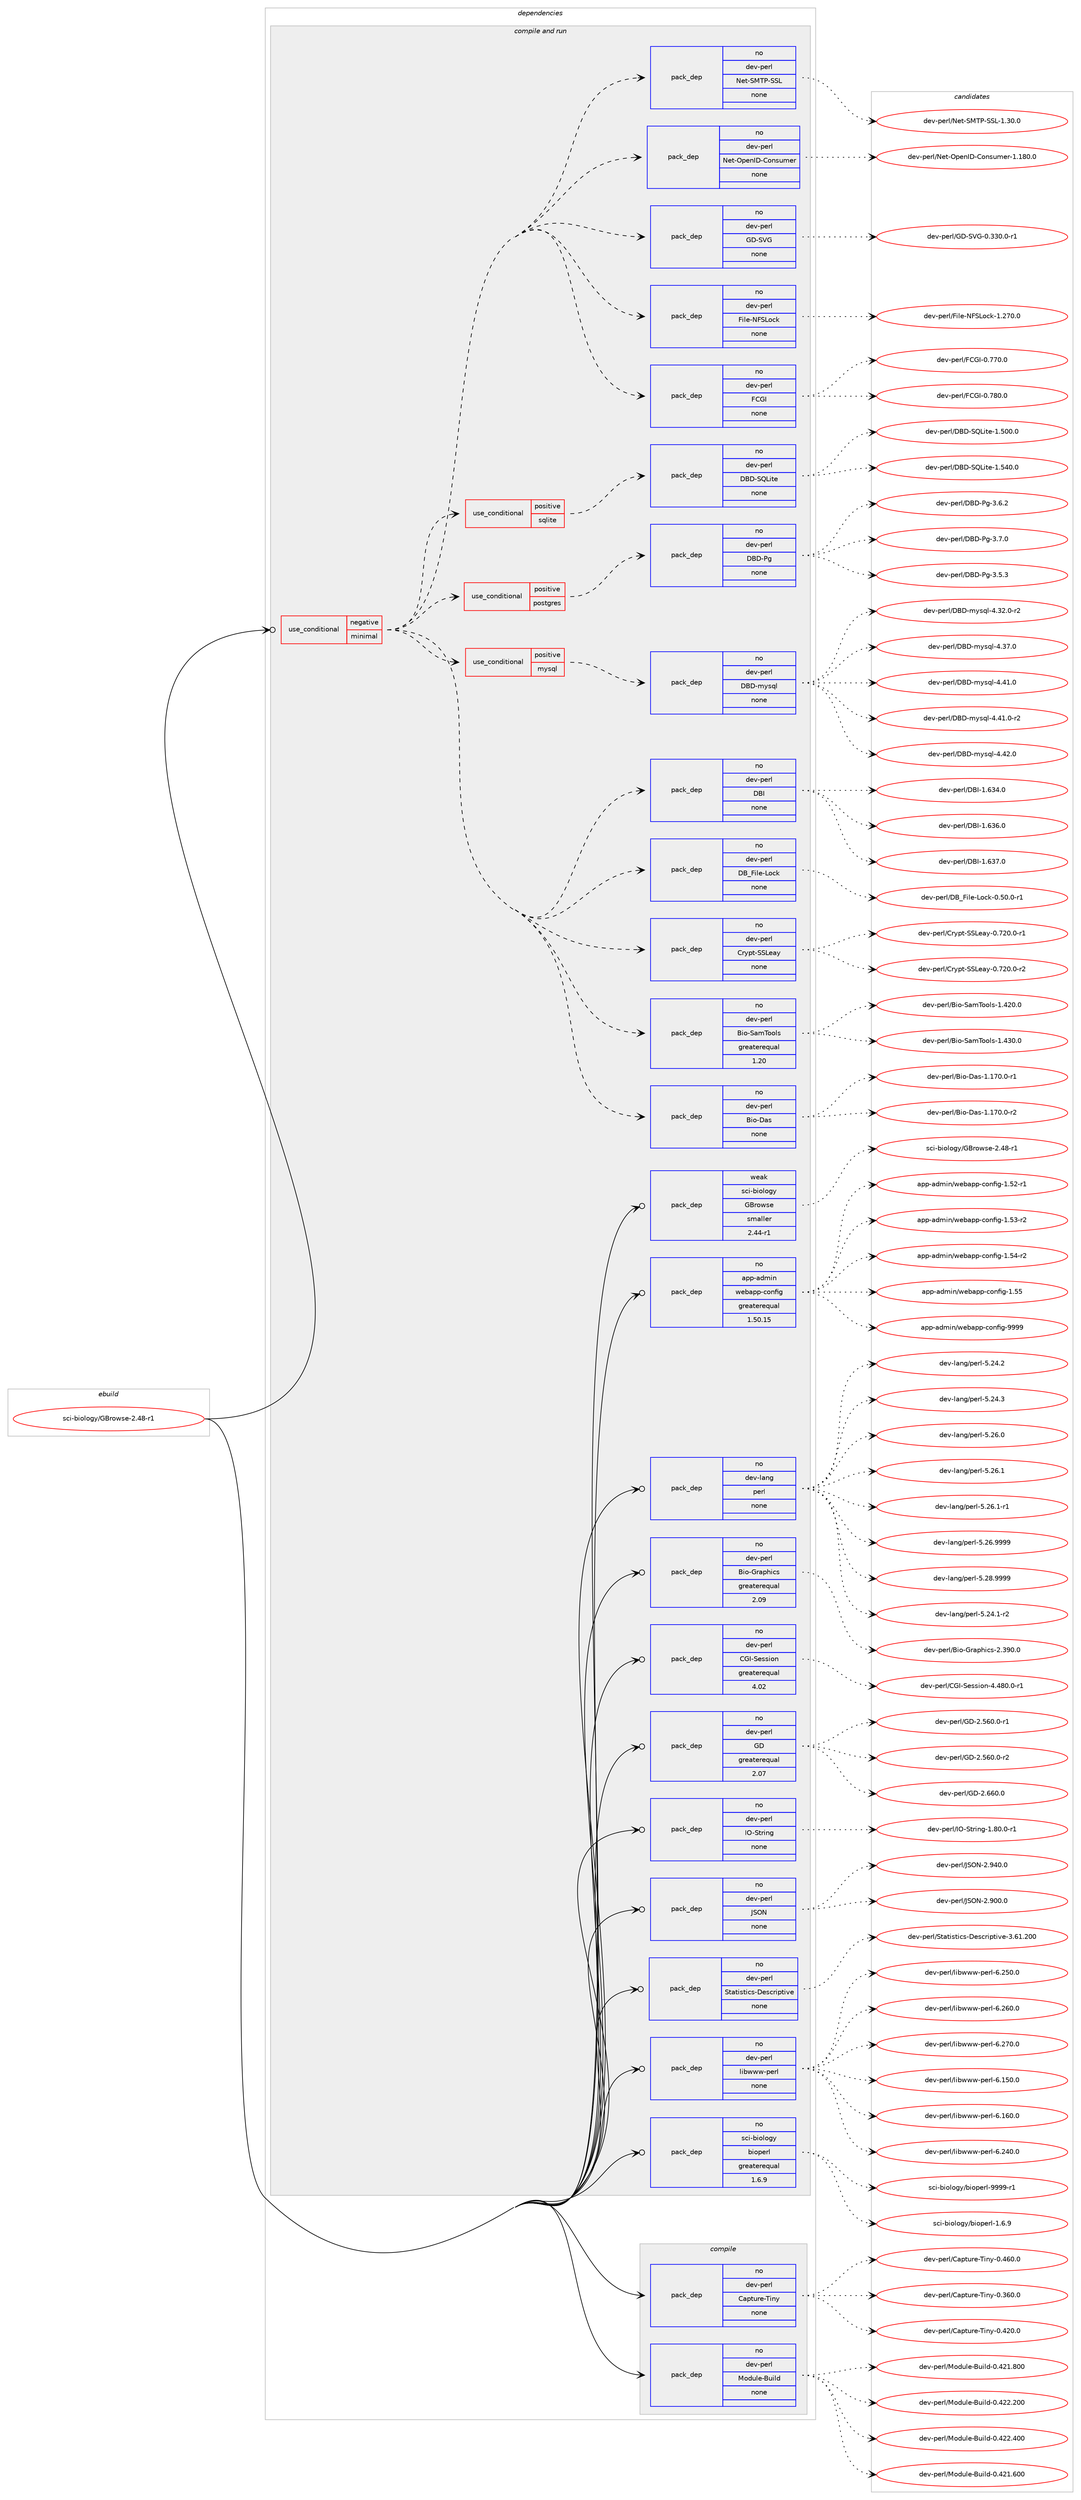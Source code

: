 digraph prolog {

# *************
# Graph options
# *************

newrank=true;
concentrate=true;
compound=true;
graph [rankdir=LR,fontname=Helvetica,fontsize=10,ranksep=1.5];#, ranksep=2.5, nodesep=0.2];
edge  [arrowhead=vee];
node  [fontname=Helvetica,fontsize=10];

# **********
# The ebuild
# **********

subgraph cluster_leftcol {
color=gray;
rank=same;
label=<<i>ebuild</i>>;
id [label="sci-biology/GBrowse-2.48-r1", color=red, width=4, href="../sci-biology/GBrowse-2.48-r1.svg"];
}

# ****************
# The dependencies
# ****************

subgraph cluster_midcol {
color=gray;
label=<<i>dependencies</i>>;
subgraph cluster_compile {
fillcolor="#eeeeee";
style=filled;
label=<<i>compile</i>>;
subgraph pack327087 {
dependency443946 [label=<<TABLE BORDER="0" CELLBORDER="1" CELLSPACING="0" CELLPADDING="4" WIDTH="220"><TR><TD ROWSPAN="6" CELLPADDING="30">pack_dep</TD></TR><TR><TD WIDTH="110">no</TD></TR><TR><TD>dev-perl</TD></TR><TR><TD>Capture-Tiny</TD></TR><TR><TD>none</TD></TR><TR><TD></TD></TR></TABLE>>, shape=none, color=blue];
}
id:e -> dependency443946:w [weight=20,style="solid",arrowhead="vee"];
subgraph pack327088 {
dependency443947 [label=<<TABLE BORDER="0" CELLBORDER="1" CELLSPACING="0" CELLPADDING="4" WIDTH="220"><TR><TD ROWSPAN="6" CELLPADDING="30">pack_dep</TD></TR><TR><TD WIDTH="110">no</TD></TR><TR><TD>dev-perl</TD></TR><TR><TD>Module-Build</TD></TR><TR><TD>none</TD></TR><TR><TD></TD></TR></TABLE>>, shape=none, color=blue];
}
id:e -> dependency443947:w [weight=20,style="solid",arrowhead="vee"];
}
subgraph cluster_compileandrun {
fillcolor="#eeeeee";
style=filled;
label=<<i>compile and run</i>>;
subgraph cond109188 {
dependency443948 [label=<<TABLE BORDER="0" CELLBORDER="1" CELLSPACING="0" CELLPADDING="4"><TR><TD ROWSPAN="3" CELLPADDING="10">use_conditional</TD></TR><TR><TD>negative</TD></TR><TR><TD>minimal</TD></TR></TABLE>>, shape=none, color=red];
subgraph pack327089 {
dependency443949 [label=<<TABLE BORDER="0" CELLBORDER="1" CELLSPACING="0" CELLPADDING="4" WIDTH="220"><TR><TD ROWSPAN="6" CELLPADDING="30">pack_dep</TD></TR><TR><TD WIDTH="110">no</TD></TR><TR><TD>dev-perl</TD></TR><TR><TD>Bio-Das</TD></TR><TR><TD>none</TD></TR><TR><TD></TD></TR></TABLE>>, shape=none, color=blue];
}
dependency443948:e -> dependency443949:w [weight=20,style="dashed",arrowhead="vee"];
subgraph pack327090 {
dependency443950 [label=<<TABLE BORDER="0" CELLBORDER="1" CELLSPACING="0" CELLPADDING="4" WIDTH="220"><TR><TD ROWSPAN="6" CELLPADDING="30">pack_dep</TD></TR><TR><TD WIDTH="110">no</TD></TR><TR><TD>dev-perl</TD></TR><TR><TD>Bio-SamTools</TD></TR><TR><TD>greaterequal</TD></TR><TR><TD>1.20</TD></TR></TABLE>>, shape=none, color=blue];
}
dependency443948:e -> dependency443950:w [weight=20,style="dashed",arrowhead="vee"];
subgraph pack327091 {
dependency443951 [label=<<TABLE BORDER="0" CELLBORDER="1" CELLSPACING="0" CELLPADDING="4" WIDTH="220"><TR><TD ROWSPAN="6" CELLPADDING="30">pack_dep</TD></TR><TR><TD WIDTH="110">no</TD></TR><TR><TD>dev-perl</TD></TR><TR><TD>Crypt-SSLeay</TD></TR><TR><TD>none</TD></TR><TR><TD></TD></TR></TABLE>>, shape=none, color=blue];
}
dependency443948:e -> dependency443951:w [weight=20,style="dashed",arrowhead="vee"];
subgraph pack327092 {
dependency443952 [label=<<TABLE BORDER="0" CELLBORDER="1" CELLSPACING="0" CELLPADDING="4" WIDTH="220"><TR><TD ROWSPAN="6" CELLPADDING="30">pack_dep</TD></TR><TR><TD WIDTH="110">no</TD></TR><TR><TD>dev-perl</TD></TR><TR><TD>DB_File-Lock</TD></TR><TR><TD>none</TD></TR><TR><TD></TD></TR></TABLE>>, shape=none, color=blue];
}
dependency443948:e -> dependency443952:w [weight=20,style="dashed",arrowhead="vee"];
subgraph pack327093 {
dependency443953 [label=<<TABLE BORDER="0" CELLBORDER="1" CELLSPACING="0" CELLPADDING="4" WIDTH="220"><TR><TD ROWSPAN="6" CELLPADDING="30">pack_dep</TD></TR><TR><TD WIDTH="110">no</TD></TR><TR><TD>dev-perl</TD></TR><TR><TD>DBI</TD></TR><TR><TD>none</TD></TR><TR><TD></TD></TR></TABLE>>, shape=none, color=blue];
}
dependency443948:e -> dependency443953:w [weight=20,style="dashed",arrowhead="vee"];
subgraph cond109189 {
dependency443954 [label=<<TABLE BORDER="0" CELLBORDER="1" CELLSPACING="0" CELLPADDING="4"><TR><TD ROWSPAN="3" CELLPADDING="10">use_conditional</TD></TR><TR><TD>positive</TD></TR><TR><TD>mysql</TD></TR></TABLE>>, shape=none, color=red];
subgraph pack327094 {
dependency443955 [label=<<TABLE BORDER="0" CELLBORDER="1" CELLSPACING="0" CELLPADDING="4" WIDTH="220"><TR><TD ROWSPAN="6" CELLPADDING="30">pack_dep</TD></TR><TR><TD WIDTH="110">no</TD></TR><TR><TD>dev-perl</TD></TR><TR><TD>DBD-mysql</TD></TR><TR><TD>none</TD></TR><TR><TD></TD></TR></TABLE>>, shape=none, color=blue];
}
dependency443954:e -> dependency443955:w [weight=20,style="dashed",arrowhead="vee"];
}
dependency443948:e -> dependency443954:w [weight=20,style="dashed",arrowhead="vee"];
subgraph cond109190 {
dependency443956 [label=<<TABLE BORDER="0" CELLBORDER="1" CELLSPACING="0" CELLPADDING="4"><TR><TD ROWSPAN="3" CELLPADDING="10">use_conditional</TD></TR><TR><TD>positive</TD></TR><TR><TD>postgres</TD></TR></TABLE>>, shape=none, color=red];
subgraph pack327095 {
dependency443957 [label=<<TABLE BORDER="0" CELLBORDER="1" CELLSPACING="0" CELLPADDING="4" WIDTH="220"><TR><TD ROWSPAN="6" CELLPADDING="30">pack_dep</TD></TR><TR><TD WIDTH="110">no</TD></TR><TR><TD>dev-perl</TD></TR><TR><TD>DBD-Pg</TD></TR><TR><TD>none</TD></TR><TR><TD></TD></TR></TABLE>>, shape=none, color=blue];
}
dependency443956:e -> dependency443957:w [weight=20,style="dashed",arrowhead="vee"];
}
dependency443948:e -> dependency443956:w [weight=20,style="dashed",arrowhead="vee"];
subgraph cond109191 {
dependency443958 [label=<<TABLE BORDER="0" CELLBORDER="1" CELLSPACING="0" CELLPADDING="4"><TR><TD ROWSPAN="3" CELLPADDING="10">use_conditional</TD></TR><TR><TD>positive</TD></TR><TR><TD>sqlite</TD></TR></TABLE>>, shape=none, color=red];
subgraph pack327096 {
dependency443959 [label=<<TABLE BORDER="0" CELLBORDER="1" CELLSPACING="0" CELLPADDING="4" WIDTH="220"><TR><TD ROWSPAN="6" CELLPADDING="30">pack_dep</TD></TR><TR><TD WIDTH="110">no</TD></TR><TR><TD>dev-perl</TD></TR><TR><TD>DBD-SQLite</TD></TR><TR><TD>none</TD></TR><TR><TD></TD></TR></TABLE>>, shape=none, color=blue];
}
dependency443958:e -> dependency443959:w [weight=20,style="dashed",arrowhead="vee"];
}
dependency443948:e -> dependency443958:w [weight=20,style="dashed",arrowhead="vee"];
subgraph pack327097 {
dependency443960 [label=<<TABLE BORDER="0" CELLBORDER="1" CELLSPACING="0" CELLPADDING="4" WIDTH="220"><TR><TD ROWSPAN="6" CELLPADDING="30">pack_dep</TD></TR><TR><TD WIDTH="110">no</TD></TR><TR><TD>dev-perl</TD></TR><TR><TD>FCGI</TD></TR><TR><TD>none</TD></TR><TR><TD></TD></TR></TABLE>>, shape=none, color=blue];
}
dependency443948:e -> dependency443960:w [weight=20,style="dashed",arrowhead="vee"];
subgraph pack327098 {
dependency443961 [label=<<TABLE BORDER="0" CELLBORDER="1" CELLSPACING="0" CELLPADDING="4" WIDTH="220"><TR><TD ROWSPAN="6" CELLPADDING="30">pack_dep</TD></TR><TR><TD WIDTH="110">no</TD></TR><TR><TD>dev-perl</TD></TR><TR><TD>File-NFSLock</TD></TR><TR><TD>none</TD></TR><TR><TD></TD></TR></TABLE>>, shape=none, color=blue];
}
dependency443948:e -> dependency443961:w [weight=20,style="dashed",arrowhead="vee"];
subgraph pack327099 {
dependency443962 [label=<<TABLE BORDER="0" CELLBORDER="1" CELLSPACING="0" CELLPADDING="4" WIDTH="220"><TR><TD ROWSPAN="6" CELLPADDING="30">pack_dep</TD></TR><TR><TD WIDTH="110">no</TD></TR><TR><TD>dev-perl</TD></TR><TR><TD>GD-SVG</TD></TR><TR><TD>none</TD></TR><TR><TD></TD></TR></TABLE>>, shape=none, color=blue];
}
dependency443948:e -> dependency443962:w [weight=20,style="dashed",arrowhead="vee"];
subgraph pack327100 {
dependency443963 [label=<<TABLE BORDER="0" CELLBORDER="1" CELLSPACING="0" CELLPADDING="4" WIDTH="220"><TR><TD ROWSPAN="6" CELLPADDING="30">pack_dep</TD></TR><TR><TD WIDTH="110">no</TD></TR><TR><TD>dev-perl</TD></TR><TR><TD>Net-OpenID-Consumer</TD></TR><TR><TD>none</TD></TR><TR><TD></TD></TR></TABLE>>, shape=none, color=blue];
}
dependency443948:e -> dependency443963:w [weight=20,style="dashed",arrowhead="vee"];
subgraph pack327101 {
dependency443964 [label=<<TABLE BORDER="0" CELLBORDER="1" CELLSPACING="0" CELLPADDING="4" WIDTH="220"><TR><TD ROWSPAN="6" CELLPADDING="30">pack_dep</TD></TR><TR><TD WIDTH="110">no</TD></TR><TR><TD>dev-perl</TD></TR><TR><TD>Net-SMTP-SSL</TD></TR><TR><TD>none</TD></TR><TR><TD></TD></TR></TABLE>>, shape=none, color=blue];
}
dependency443948:e -> dependency443964:w [weight=20,style="dashed",arrowhead="vee"];
}
id:e -> dependency443948:w [weight=20,style="solid",arrowhead="odotvee"];
subgraph pack327102 {
dependency443965 [label=<<TABLE BORDER="0" CELLBORDER="1" CELLSPACING="0" CELLPADDING="4" WIDTH="220"><TR><TD ROWSPAN="6" CELLPADDING="30">pack_dep</TD></TR><TR><TD WIDTH="110">no</TD></TR><TR><TD>app-admin</TD></TR><TR><TD>webapp-config</TD></TR><TR><TD>greaterequal</TD></TR><TR><TD>1.50.15</TD></TR></TABLE>>, shape=none, color=blue];
}
id:e -> dependency443965:w [weight=20,style="solid",arrowhead="odotvee"];
subgraph pack327103 {
dependency443966 [label=<<TABLE BORDER="0" CELLBORDER="1" CELLSPACING="0" CELLPADDING="4" WIDTH="220"><TR><TD ROWSPAN="6" CELLPADDING="30">pack_dep</TD></TR><TR><TD WIDTH="110">no</TD></TR><TR><TD>dev-lang</TD></TR><TR><TD>perl</TD></TR><TR><TD>none</TD></TR><TR><TD></TD></TR></TABLE>>, shape=none, color=blue];
}
id:e -> dependency443966:w [weight=20,style="solid",arrowhead="odotvee"];
subgraph pack327104 {
dependency443967 [label=<<TABLE BORDER="0" CELLBORDER="1" CELLSPACING="0" CELLPADDING="4" WIDTH="220"><TR><TD ROWSPAN="6" CELLPADDING="30">pack_dep</TD></TR><TR><TD WIDTH="110">no</TD></TR><TR><TD>dev-perl</TD></TR><TR><TD>Bio-Graphics</TD></TR><TR><TD>greaterequal</TD></TR><TR><TD>2.09</TD></TR></TABLE>>, shape=none, color=blue];
}
id:e -> dependency443967:w [weight=20,style="solid",arrowhead="odotvee"];
subgraph pack327105 {
dependency443968 [label=<<TABLE BORDER="0" CELLBORDER="1" CELLSPACING="0" CELLPADDING="4" WIDTH="220"><TR><TD ROWSPAN="6" CELLPADDING="30">pack_dep</TD></TR><TR><TD WIDTH="110">no</TD></TR><TR><TD>dev-perl</TD></TR><TR><TD>CGI-Session</TD></TR><TR><TD>greaterequal</TD></TR><TR><TD>4.02</TD></TR></TABLE>>, shape=none, color=blue];
}
id:e -> dependency443968:w [weight=20,style="solid",arrowhead="odotvee"];
subgraph pack327106 {
dependency443969 [label=<<TABLE BORDER="0" CELLBORDER="1" CELLSPACING="0" CELLPADDING="4" WIDTH="220"><TR><TD ROWSPAN="6" CELLPADDING="30">pack_dep</TD></TR><TR><TD WIDTH="110">no</TD></TR><TR><TD>dev-perl</TD></TR><TR><TD>GD</TD></TR><TR><TD>greaterequal</TD></TR><TR><TD>2.07</TD></TR></TABLE>>, shape=none, color=blue];
}
id:e -> dependency443969:w [weight=20,style="solid",arrowhead="odotvee"];
subgraph pack327107 {
dependency443970 [label=<<TABLE BORDER="0" CELLBORDER="1" CELLSPACING="0" CELLPADDING="4" WIDTH="220"><TR><TD ROWSPAN="6" CELLPADDING="30">pack_dep</TD></TR><TR><TD WIDTH="110">no</TD></TR><TR><TD>dev-perl</TD></TR><TR><TD>IO-String</TD></TR><TR><TD>none</TD></TR><TR><TD></TD></TR></TABLE>>, shape=none, color=blue];
}
id:e -> dependency443970:w [weight=20,style="solid",arrowhead="odotvee"];
subgraph pack327108 {
dependency443971 [label=<<TABLE BORDER="0" CELLBORDER="1" CELLSPACING="0" CELLPADDING="4" WIDTH="220"><TR><TD ROWSPAN="6" CELLPADDING="30">pack_dep</TD></TR><TR><TD WIDTH="110">no</TD></TR><TR><TD>dev-perl</TD></TR><TR><TD>JSON</TD></TR><TR><TD>none</TD></TR><TR><TD></TD></TR></TABLE>>, shape=none, color=blue];
}
id:e -> dependency443971:w [weight=20,style="solid",arrowhead="odotvee"];
subgraph pack327109 {
dependency443972 [label=<<TABLE BORDER="0" CELLBORDER="1" CELLSPACING="0" CELLPADDING="4" WIDTH="220"><TR><TD ROWSPAN="6" CELLPADDING="30">pack_dep</TD></TR><TR><TD WIDTH="110">no</TD></TR><TR><TD>dev-perl</TD></TR><TR><TD>Statistics-Descriptive</TD></TR><TR><TD>none</TD></TR><TR><TD></TD></TR></TABLE>>, shape=none, color=blue];
}
id:e -> dependency443972:w [weight=20,style="solid",arrowhead="odotvee"];
subgraph pack327110 {
dependency443973 [label=<<TABLE BORDER="0" CELLBORDER="1" CELLSPACING="0" CELLPADDING="4" WIDTH="220"><TR><TD ROWSPAN="6" CELLPADDING="30">pack_dep</TD></TR><TR><TD WIDTH="110">no</TD></TR><TR><TD>dev-perl</TD></TR><TR><TD>libwww-perl</TD></TR><TR><TD>none</TD></TR><TR><TD></TD></TR></TABLE>>, shape=none, color=blue];
}
id:e -> dependency443973:w [weight=20,style="solid",arrowhead="odotvee"];
subgraph pack327111 {
dependency443974 [label=<<TABLE BORDER="0" CELLBORDER="1" CELLSPACING="0" CELLPADDING="4" WIDTH="220"><TR><TD ROWSPAN="6" CELLPADDING="30">pack_dep</TD></TR><TR><TD WIDTH="110">no</TD></TR><TR><TD>sci-biology</TD></TR><TR><TD>bioperl</TD></TR><TR><TD>greaterequal</TD></TR><TR><TD>1.6.9</TD></TR></TABLE>>, shape=none, color=blue];
}
id:e -> dependency443974:w [weight=20,style="solid",arrowhead="odotvee"];
subgraph pack327112 {
dependency443975 [label=<<TABLE BORDER="0" CELLBORDER="1" CELLSPACING="0" CELLPADDING="4" WIDTH="220"><TR><TD ROWSPAN="6" CELLPADDING="30">pack_dep</TD></TR><TR><TD WIDTH="110">weak</TD></TR><TR><TD>sci-biology</TD></TR><TR><TD>GBrowse</TD></TR><TR><TD>smaller</TD></TR><TR><TD>2.44-r1</TD></TR></TABLE>>, shape=none, color=blue];
}
id:e -> dependency443975:w [weight=20,style="solid",arrowhead="odotvee"];
}
subgraph cluster_run {
fillcolor="#eeeeee";
style=filled;
label=<<i>run</i>>;
}
}

# **************
# The candidates
# **************

subgraph cluster_choices {
rank=same;
color=gray;
label=<<i>candidates</i>>;

subgraph choice327087 {
color=black;
nodesep=1;
choice1001011184511210111410847679711211611711410145841051101214548465154484648 [label="dev-perl/Capture-Tiny-0.360.0", color=red, width=4,href="../dev-perl/Capture-Tiny-0.360.0.svg"];
choice1001011184511210111410847679711211611711410145841051101214548465250484648 [label="dev-perl/Capture-Tiny-0.420.0", color=red, width=4,href="../dev-perl/Capture-Tiny-0.420.0.svg"];
choice1001011184511210111410847679711211611711410145841051101214548465254484648 [label="dev-perl/Capture-Tiny-0.460.0", color=red, width=4,href="../dev-perl/Capture-Tiny-0.460.0.svg"];
dependency443946:e -> choice1001011184511210111410847679711211611711410145841051101214548465154484648:w [style=dotted,weight="100"];
dependency443946:e -> choice1001011184511210111410847679711211611711410145841051101214548465250484648:w [style=dotted,weight="100"];
dependency443946:e -> choice1001011184511210111410847679711211611711410145841051101214548465254484648:w [style=dotted,weight="100"];
}
subgraph choice327088 {
color=black;
nodesep=1;
choice100101118451121011141084777111100117108101456611710510810045484652504946544848 [label="dev-perl/Module-Build-0.421.600", color=red, width=4,href="../dev-perl/Module-Build-0.421.600.svg"];
choice100101118451121011141084777111100117108101456611710510810045484652504946564848 [label="dev-perl/Module-Build-0.421.800", color=red, width=4,href="../dev-perl/Module-Build-0.421.800.svg"];
choice100101118451121011141084777111100117108101456611710510810045484652505046504848 [label="dev-perl/Module-Build-0.422.200", color=red, width=4,href="../dev-perl/Module-Build-0.422.200.svg"];
choice100101118451121011141084777111100117108101456611710510810045484652505046524848 [label="dev-perl/Module-Build-0.422.400", color=red, width=4,href="../dev-perl/Module-Build-0.422.400.svg"];
dependency443947:e -> choice100101118451121011141084777111100117108101456611710510810045484652504946544848:w [style=dotted,weight="100"];
dependency443947:e -> choice100101118451121011141084777111100117108101456611710510810045484652504946564848:w [style=dotted,weight="100"];
dependency443947:e -> choice100101118451121011141084777111100117108101456611710510810045484652505046504848:w [style=dotted,weight="100"];
dependency443947:e -> choice100101118451121011141084777111100117108101456611710510810045484652505046524848:w [style=dotted,weight="100"];
}
subgraph choice327089 {
color=black;
nodesep=1;
choice10010111845112101114108476610511145689711545494649554846484511449 [label="dev-perl/Bio-Das-1.170.0-r1", color=red, width=4,href="../dev-perl/Bio-Das-1.170.0-r1.svg"];
choice10010111845112101114108476610511145689711545494649554846484511450 [label="dev-perl/Bio-Das-1.170.0-r2", color=red, width=4,href="../dev-perl/Bio-Das-1.170.0-r2.svg"];
dependency443949:e -> choice10010111845112101114108476610511145689711545494649554846484511449:w [style=dotted,weight="100"];
dependency443949:e -> choice10010111845112101114108476610511145689711545494649554846484511450:w [style=dotted,weight="100"];
}
subgraph choice327090 {
color=black;
nodesep=1;
choice100101118451121011141084766105111458397109841111111081154549465250484648 [label="dev-perl/Bio-SamTools-1.420.0", color=red, width=4,href="../dev-perl/Bio-SamTools-1.420.0.svg"];
choice100101118451121011141084766105111458397109841111111081154549465251484648 [label="dev-perl/Bio-SamTools-1.430.0", color=red, width=4,href="../dev-perl/Bio-SamTools-1.430.0.svg"];
dependency443950:e -> choice100101118451121011141084766105111458397109841111111081154549465250484648:w [style=dotted,weight="100"];
dependency443950:e -> choice100101118451121011141084766105111458397109841111111081154549465251484648:w [style=dotted,weight="100"];
}
subgraph choice327091 {
color=black;
nodesep=1;
choice100101118451121011141084767114121112116458383761019712145484655504846484511449 [label="dev-perl/Crypt-SSLeay-0.720.0-r1", color=red, width=4,href="../dev-perl/Crypt-SSLeay-0.720.0-r1.svg"];
choice100101118451121011141084767114121112116458383761019712145484655504846484511450 [label="dev-perl/Crypt-SSLeay-0.720.0-r2", color=red, width=4,href="../dev-perl/Crypt-SSLeay-0.720.0-r2.svg"];
dependency443951:e -> choice100101118451121011141084767114121112116458383761019712145484655504846484511449:w [style=dotted,weight="100"];
dependency443951:e -> choice100101118451121011141084767114121112116458383761019712145484655504846484511450:w [style=dotted,weight="100"];
}
subgraph choice327092 {
color=black;
nodesep=1;
choice100101118451121011141084768669570105108101457611199107454846534846484511449 [label="dev-perl/DB_File-Lock-0.50.0-r1", color=red, width=4,href="../dev-perl/DB_File-Lock-0.50.0-r1.svg"];
dependency443952:e -> choice100101118451121011141084768669570105108101457611199107454846534846484511449:w [style=dotted,weight="100"];
}
subgraph choice327093 {
color=black;
nodesep=1;
choice10010111845112101114108476866734549465451524648 [label="dev-perl/DBI-1.634.0", color=red, width=4,href="../dev-perl/DBI-1.634.0.svg"];
choice10010111845112101114108476866734549465451544648 [label="dev-perl/DBI-1.636.0", color=red, width=4,href="../dev-perl/DBI-1.636.0.svg"];
choice10010111845112101114108476866734549465451554648 [label="dev-perl/DBI-1.637.0", color=red, width=4,href="../dev-perl/DBI-1.637.0.svg"];
dependency443953:e -> choice10010111845112101114108476866734549465451524648:w [style=dotted,weight="100"];
dependency443953:e -> choice10010111845112101114108476866734549465451544648:w [style=dotted,weight="100"];
dependency443953:e -> choice10010111845112101114108476866734549465451554648:w [style=dotted,weight="100"];
}
subgraph choice327094 {
color=black;
nodesep=1;
choice100101118451121011141084768666845109121115113108455246515046484511450 [label="dev-perl/DBD-mysql-4.32.0-r2", color=red, width=4,href="../dev-perl/DBD-mysql-4.32.0-r2.svg"];
choice10010111845112101114108476866684510912111511310845524651554648 [label="dev-perl/DBD-mysql-4.37.0", color=red, width=4,href="../dev-perl/DBD-mysql-4.37.0.svg"];
choice10010111845112101114108476866684510912111511310845524652494648 [label="dev-perl/DBD-mysql-4.41.0", color=red, width=4,href="../dev-perl/DBD-mysql-4.41.0.svg"];
choice100101118451121011141084768666845109121115113108455246524946484511450 [label="dev-perl/DBD-mysql-4.41.0-r2", color=red, width=4,href="../dev-perl/DBD-mysql-4.41.0-r2.svg"];
choice10010111845112101114108476866684510912111511310845524652504648 [label="dev-perl/DBD-mysql-4.42.0", color=red, width=4,href="../dev-perl/DBD-mysql-4.42.0.svg"];
dependency443955:e -> choice100101118451121011141084768666845109121115113108455246515046484511450:w [style=dotted,weight="100"];
dependency443955:e -> choice10010111845112101114108476866684510912111511310845524651554648:w [style=dotted,weight="100"];
dependency443955:e -> choice10010111845112101114108476866684510912111511310845524652494648:w [style=dotted,weight="100"];
dependency443955:e -> choice100101118451121011141084768666845109121115113108455246524946484511450:w [style=dotted,weight="100"];
dependency443955:e -> choice10010111845112101114108476866684510912111511310845524652504648:w [style=dotted,weight="100"];
}
subgraph choice327095 {
color=black;
nodesep=1;
choice10010111845112101114108476866684580103455146534651 [label="dev-perl/DBD-Pg-3.5.3", color=red, width=4,href="../dev-perl/DBD-Pg-3.5.3.svg"];
choice10010111845112101114108476866684580103455146544650 [label="dev-perl/DBD-Pg-3.6.2", color=red, width=4,href="../dev-perl/DBD-Pg-3.6.2.svg"];
choice10010111845112101114108476866684580103455146554648 [label="dev-perl/DBD-Pg-3.7.0", color=red, width=4,href="../dev-perl/DBD-Pg-3.7.0.svg"];
dependency443957:e -> choice10010111845112101114108476866684580103455146534651:w [style=dotted,weight="100"];
dependency443957:e -> choice10010111845112101114108476866684580103455146544650:w [style=dotted,weight="100"];
dependency443957:e -> choice10010111845112101114108476866684580103455146554648:w [style=dotted,weight="100"];
}
subgraph choice327096 {
color=black;
nodesep=1;
choice1001011184511210111410847686668458381761051161014549465348484648 [label="dev-perl/DBD-SQLite-1.500.0", color=red, width=4,href="../dev-perl/DBD-SQLite-1.500.0.svg"];
choice1001011184511210111410847686668458381761051161014549465352484648 [label="dev-perl/DBD-SQLite-1.540.0", color=red, width=4,href="../dev-perl/DBD-SQLite-1.540.0.svg"];
dependency443959:e -> choice1001011184511210111410847686668458381761051161014549465348484648:w [style=dotted,weight="100"];
dependency443959:e -> choice1001011184511210111410847686668458381761051161014549465352484648:w [style=dotted,weight="100"];
}
subgraph choice327097 {
color=black;
nodesep=1;
choice1001011184511210111410847706771734548465555484648 [label="dev-perl/FCGI-0.770.0", color=red, width=4,href="../dev-perl/FCGI-0.770.0.svg"];
choice1001011184511210111410847706771734548465556484648 [label="dev-perl/FCGI-0.780.0", color=red, width=4,href="../dev-perl/FCGI-0.780.0.svg"];
dependency443960:e -> choice1001011184511210111410847706771734548465555484648:w [style=dotted,weight="100"];
dependency443960:e -> choice1001011184511210111410847706771734548465556484648:w [style=dotted,weight="100"];
}
subgraph choice327098 {
color=black;
nodesep=1;
choice1001011184511210111410847701051081014578708376111991074549465055484648 [label="dev-perl/File-NFSLock-1.270.0", color=red, width=4,href="../dev-perl/File-NFSLock-1.270.0.svg"];
dependency443961:e -> choice1001011184511210111410847701051081014578708376111991074549465055484648:w [style=dotted,weight="100"];
}
subgraph choice327099 {
color=black;
nodesep=1;
choice100101118451121011141084771684583867145484651514846484511449 [label="dev-perl/GD-SVG-0.330.0-r1", color=red, width=4,href="../dev-perl/GD-SVG-0.330.0-r1.svg"];
dependency443962:e -> choice100101118451121011141084771684583867145484651514846484511449:w [style=dotted,weight="100"];
}
subgraph choice327100 {
color=black;
nodesep=1;
choice1001011184511210111410847781011164579112101110736845671111101151171091011144549464956484648 [label="dev-perl/Net-OpenID-Consumer-1.180.0", color=red, width=4,href="../dev-perl/Net-OpenID-Consumer-1.180.0.svg"];
dependency443963:e -> choice1001011184511210111410847781011164579112101110736845671111101151171091011144549464956484648:w [style=dotted,weight="100"];
}
subgraph choice327101 {
color=black;
nodesep=1;
choice10010111845112101114108477810111645837784804583837645494651484648 [label="dev-perl/Net-SMTP-SSL-1.30.0", color=red, width=4,href="../dev-perl/Net-SMTP-SSL-1.30.0.svg"];
dependency443964:e -> choice10010111845112101114108477810111645837784804583837645494651484648:w [style=dotted,weight="100"];
}
subgraph choice327102 {
color=black;
nodesep=1;
choice971121124597100109105110471191019897112112459911111010210510345494653504511449 [label="app-admin/webapp-config-1.52-r1", color=red, width=4,href="../app-admin/webapp-config-1.52-r1.svg"];
choice971121124597100109105110471191019897112112459911111010210510345494653514511450 [label="app-admin/webapp-config-1.53-r2", color=red, width=4,href="../app-admin/webapp-config-1.53-r2.svg"];
choice971121124597100109105110471191019897112112459911111010210510345494653524511450 [label="app-admin/webapp-config-1.54-r2", color=red, width=4,href="../app-admin/webapp-config-1.54-r2.svg"];
choice97112112459710010910511047119101989711211245991111101021051034549465353 [label="app-admin/webapp-config-1.55", color=red, width=4,href="../app-admin/webapp-config-1.55.svg"];
choice97112112459710010910511047119101989711211245991111101021051034557575757 [label="app-admin/webapp-config-9999", color=red, width=4,href="../app-admin/webapp-config-9999.svg"];
dependency443965:e -> choice971121124597100109105110471191019897112112459911111010210510345494653504511449:w [style=dotted,weight="100"];
dependency443965:e -> choice971121124597100109105110471191019897112112459911111010210510345494653514511450:w [style=dotted,weight="100"];
dependency443965:e -> choice971121124597100109105110471191019897112112459911111010210510345494653524511450:w [style=dotted,weight="100"];
dependency443965:e -> choice97112112459710010910511047119101989711211245991111101021051034549465353:w [style=dotted,weight="100"];
dependency443965:e -> choice97112112459710010910511047119101989711211245991111101021051034557575757:w [style=dotted,weight="100"];
}
subgraph choice327103 {
color=black;
nodesep=1;
choice100101118451089711010347112101114108455346505246494511450 [label="dev-lang/perl-5.24.1-r2", color=red, width=4,href="../dev-lang/perl-5.24.1-r2.svg"];
choice10010111845108971101034711210111410845534650524650 [label="dev-lang/perl-5.24.2", color=red, width=4,href="../dev-lang/perl-5.24.2.svg"];
choice10010111845108971101034711210111410845534650524651 [label="dev-lang/perl-5.24.3", color=red, width=4,href="../dev-lang/perl-5.24.3.svg"];
choice10010111845108971101034711210111410845534650544648 [label="dev-lang/perl-5.26.0", color=red, width=4,href="../dev-lang/perl-5.26.0.svg"];
choice10010111845108971101034711210111410845534650544649 [label="dev-lang/perl-5.26.1", color=red, width=4,href="../dev-lang/perl-5.26.1.svg"];
choice100101118451089711010347112101114108455346505446494511449 [label="dev-lang/perl-5.26.1-r1", color=red, width=4,href="../dev-lang/perl-5.26.1-r1.svg"];
choice10010111845108971101034711210111410845534650544657575757 [label="dev-lang/perl-5.26.9999", color=red, width=4,href="../dev-lang/perl-5.26.9999.svg"];
choice10010111845108971101034711210111410845534650564657575757 [label="dev-lang/perl-5.28.9999", color=red, width=4,href="../dev-lang/perl-5.28.9999.svg"];
dependency443966:e -> choice100101118451089711010347112101114108455346505246494511450:w [style=dotted,weight="100"];
dependency443966:e -> choice10010111845108971101034711210111410845534650524650:w [style=dotted,weight="100"];
dependency443966:e -> choice10010111845108971101034711210111410845534650524651:w [style=dotted,weight="100"];
dependency443966:e -> choice10010111845108971101034711210111410845534650544648:w [style=dotted,weight="100"];
dependency443966:e -> choice10010111845108971101034711210111410845534650544649:w [style=dotted,weight="100"];
dependency443966:e -> choice100101118451089711010347112101114108455346505446494511449:w [style=dotted,weight="100"];
dependency443966:e -> choice10010111845108971101034711210111410845534650544657575757:w [style=dotted,weight="100"];
dependency443966:e -> choice10010111845108971101034711210111410845534650564657575757:w [style=dotted,weight="100"];
}
subgraph choice327104 {
color=black;
nodesep=1;
choice100101118451121011141084766105111457111497112104105991154550465157484648 [label="dev-perl/Bio-Graphics-2.390.0", color=red, width=4,href="../dev-perl/Bio-Graphics-2.390.0.svg"];
dependency443967:e -> choice100101118451121011141084766105111457111497112104105991154550465157484648:w [style=dotted,weight="100"];
}
subgraph choice327105 {
color=black;
nodesep=1;
choice1001011184511210111410847677173458310111511510511111045524652564846484511449 [label="dev-perl/CGI-Session-4.480.0-r1", color=red, width=4,href="../dev-perl/CGI-Session-4.480.0-r1.svg"];
dependency443968:e -> choice1001011184511210111410847677173458310111511510511111045524652564846484511449:w [style=dotted,weight="100"];
}
subgraph choice327106 {
color=black;
nodesep=1;
choice1001011184511210111410847716845504653544846484511449 [label="dev-perl/GD-2.560.0-r1", color=red, width=4,href="../dev-perl/GD-2.560.0-r1.svg"];
choice1001011184511210111410847716845504653544846484511450 [label="dev-perl/GD-2.560.0-r2", color=red, width=4,href="../dev-perl/GD-2.560.0-r2.svg"];
choice100101118451121011141084771684550465454484648 [label="dev-perl/GD-2.660.0", color=red, width=4,href="../dev-perl/GD-2.660.0.svg"];
dependency443969:e -> choice1001011184511210111410847716845504653544846484511449:w [style=dotted,weight="100"];
dependency443969:e -> choice1001011184511210111410847716845504653544846484511450:w [style=dotted,weight="100"];
dependency443969:e -> choice100101118451121011141084771684550465454484648:w [style=dotted,weight="100"];
}
subgraph choice327107 {
color=black;
nodesep=1;
choice100101118451121011141084773794583116114105110103454946564846484511449 [label="dev-perl/IO-String-1.80.0-r1", color=red, width=4,href="../dev-perl/IO-String-1.80.0-r1.svg"];
dependency443970:e -> choice100101118451121011141084773794583116114105110103454946564846484511449:w [style=dotted,weight="100"];
}
subgraph choice327108 {
color=black;
nodesep=1;
choice1001011184511210111410847748379784550465748484648 [label="dev-perl/JSON-2.900.0", color=red, width=4,href="../dev-perl/JSON-2.900.0.svg"];
choice1001011184511210111410847748379784550465752484648 [label="dev-perl/JSON-2.940.0", color=red, width=4,href="../dev-perl/JSON-2.940.0.svg"];
dependency443971:e -> choice1001011184511210111410847748379784550465748484648:w [style=dotted,weight="100"];
dependency443971:e -> choice1001011184511210111410847748379784550465752484648:w [style=dotted,weight="100"];
}
subgraph choice327109 {
color=black;
nodesep=1;
choice1001011184511210111410847831169711610511511610599115456810111599114105112116105118101455146544946504848 [label="dev-perl/Statistics-Descriptive-3.61.200", color=red, width=4,href="../dev-perl/Statistics-Descriptive-3.61.200.svg"];
dependency443972:e -> choice1001011184511210111410847831169711610511511610599115456810111599114105112116105118101455146544946504848:w [style=dotted,weight="100"];
}
subgraph choice327110 {
color=black;
nodesep=1;
choice100101118451121011141084710810598119119119451121011141084554464953484648 [label="dev-perl/libwww-perl-6.150.0", color=red, width=4,href="../dev-perl/libwww-perl-6.150.0.svg"];
choice100101118451121011141084710810598119119119451121011141084554464954484648 [label="dev-perl/libwww-perl-6.160.0", color=red, width=4,href="../dev-perl/libwww-perl-6.160.0.svg"];
choice100101118451121011141084710810598119119119451121011141084554465052484648 [label="dev-perl/libwww-perl-6.240.0", color=red, width=4,href="../dev-perl/libwww-perl-6.240.0.svg"];
choice100101118451121011141084710810598119119119451121011141084554465053484648 [label="dev-perl/libwww-perl-6.250.0", color=red, width=4,href="../dev-perl/libwww-perl-6.250.0.svg"];
choice100101118451121011141084710810598119119119451121011141084554465054484648 [label="dev-perl/libwww-perl-6.260.0", color=red, width=4,href="../dev-perl/libwww-perl-6.260.0.svg"];
choice100101118451121011141084710810598119119119451121011141084554465055484648 [label="dev-perl/libwww-perl-6.270.0", color=red, width=4,href="../dev-perl/libwww-perl-6.270.0.svg"];
dependency443973:e -> choice100101118451121011141084710810598119119119451121011141084554464953484648:w [style=dotted,weight="100"];
dependency443973:e -> choice100101118451121011141084710810598119119119451121011141084554464954484648:w [style=dotted,weight="100"];
dependency443973:e -> choice100101118451121011141084710810598119119119451121011141084554465052484648:w [style=dotted,weight="100"];
dependency443973:e -> choice100101118451121011141084710810598119119119451121011141084554465053484648:w [style=dotted,weight="100"];
dependency443973:e -> choice100101118451121011141084710810598119119119451121011141084554465054484648:w [style=dotted,weight="100"];
dependency443973:e -> choice100101118451121011141084710810598119119119451121011141084554465055484648:w [style=dotted,weight="100"];
}
subgraph choice327111 {
color=black;
nodesep=1;
choice1159910545981051111081111031214798105111112101114108454946544657 [label="sci-biology/bioperl-1.6.9", color=red, width=4,href="../sci-biology/bioperl-1.6.9.svg"];
choice115991054598105111108111103121479810511111210111410845575757574511449 [label="sci-biology/bioperl-9999-r1", color=red, width=4,href="../sci-biology/bioperl-9999-r1.svg"];
dependency443974:e -> choice1159910545981051111081111031214798105111112101114108454946544657:w [style=dotted,weight="100"];
dependency443974:e -> choice115991054598105111108111103121479810511111210111410845575757574511449:w [style=dotted,weight="100"];
}
subgraph choice327112 {
color=black;
nodesep=1;
choice11599105459810511110811110312147716611411111911510145504652564511449 [label="sci-biology/GBrowse-2.48-r1", color=red, width=4,href="../sci-biology/GBrowse-2.48-r1.svg"];
dependency443975:e -> choice11599105459810511110811110312147716611411111911510145504652564511449:w [style=dotted,weight="100"];
}
}

}
